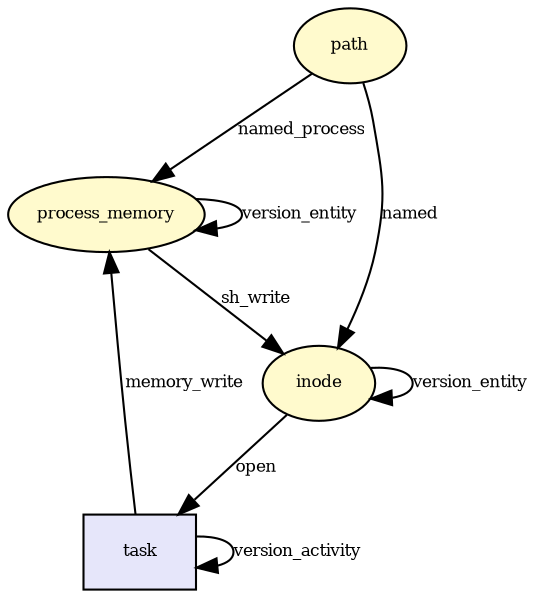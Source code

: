 digraph RGL__DirectedAdjacencyGraph {path[fontsize = 8,label = "path",shape = ellipse, fillcolor="#fffacd", style = filled]

process_memory[fontsize = 8,label = "process_memory",shape = ellipse, fillcolor="#fffacd", style = filled]

path -> process_memory[fontsize = 8,label = "named_process"]

inode[fontsize = 8,label = "inode",shape = ellipse, fillcolor="#fffacd", style = filled]

path -> inode[fontsize = 8,label = "named"]

task[fontsize = 8,label = "task",shape = rectangle, fillcolor="#e6e6fa", style = filled]

inode -> task[fontsize = 8,label = "open"]

task -> process_memory[fontsize = 8,label = "memory_write"]

task -> task[fontsize = 8,label = "version_activity"]

process_memory -> process_memory[fontsize = 8,label = "version_entity"]

process_memory -> inode[fontsize = 8,label = "sh_write"]

inode -> inode[fontsize = 8,label = "version_entity"]

}